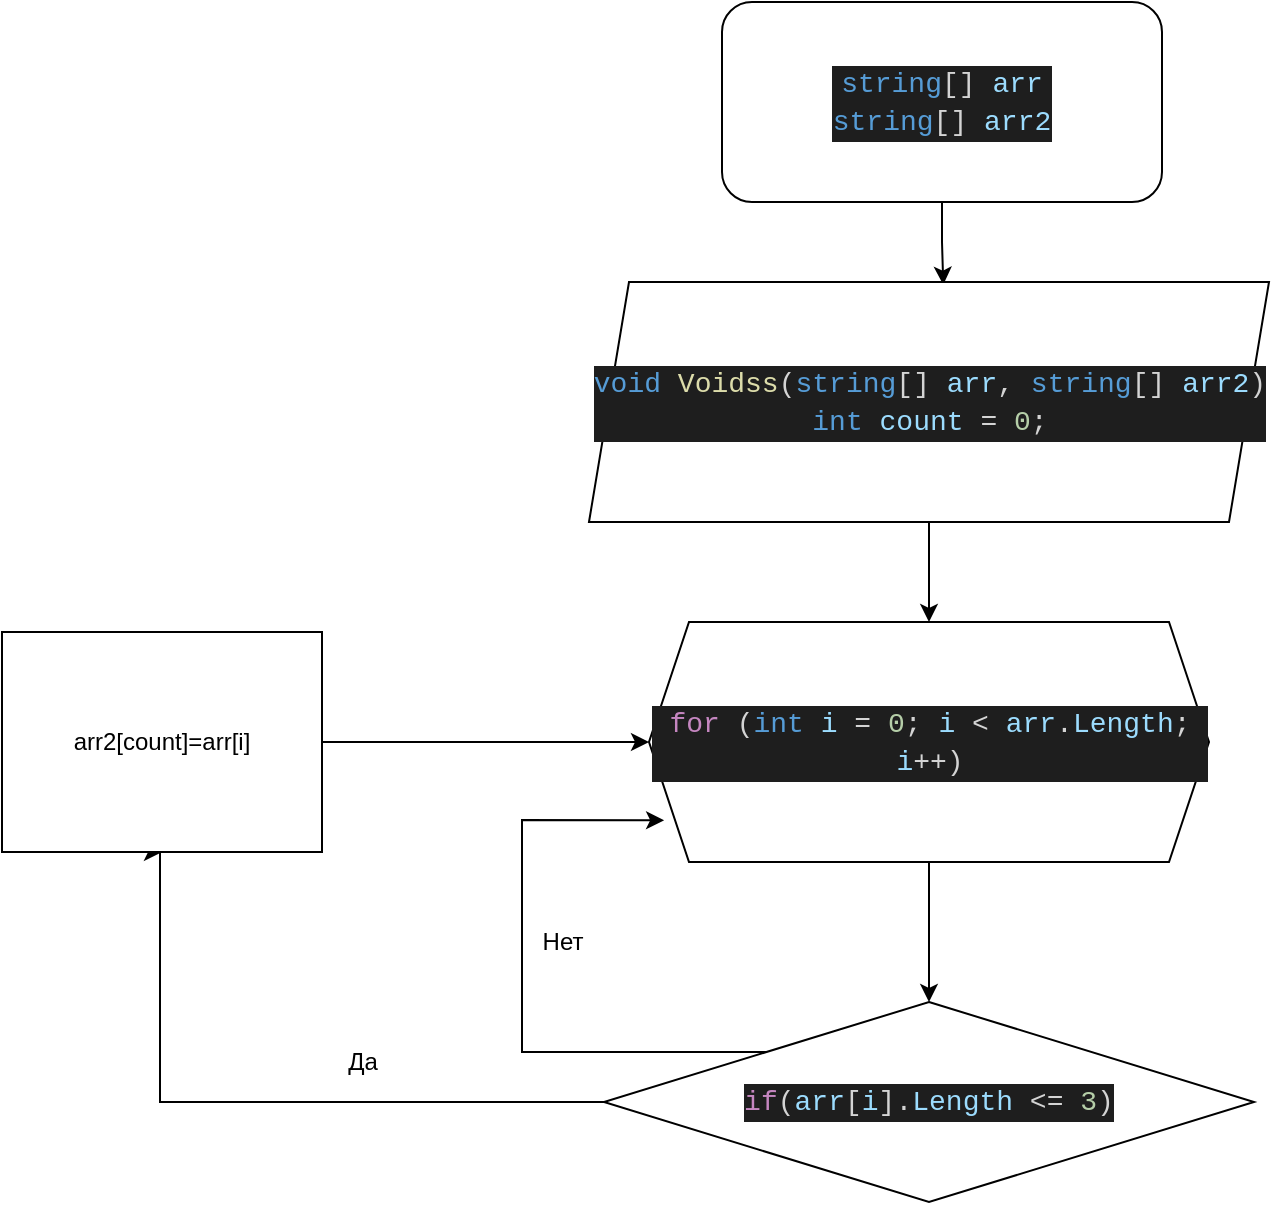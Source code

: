 <mxfile version="20.6.0" type="device"><diagram id="d6uzdM5o8gq9ZqP-UfZo" name="Страница 1"><mxGraphModel dx="1242" dy="657" grid="1" gridSize="10" guides="1" tooltips="1" connect="1" arrows="1" fold="1" page="1" pageScale="1" pageWidth="827" pageHeight="1169" math="0" shadow="0"><root><mxCell id="0"/><mxCell id="1" parent="0"/><mxCell id="F6dWiYXMamgCLAVHdz9P-3" style="edgeStyle=orthogonalEdgeStyle;rounded=0;orthogonalLoop=1;jettySize=auto;html=1;entryX=0.521;entryY=0.011;entryDx=0;entryDy=0;entryPerimeter=0;" edge="1" parent="1" source="F6dWiYXMamgCLAVHdz9P-1" target="F6dWiYXMamgCLAVHdz9P-2"><mxGeometry relative="1" as="geometry"/></mxCell><mxCell id="F6dWiYXMamgCLAVHdz9P-1" value="&lt;div style=&quot;color: rgb(212, 212, 212); background-color: rgb(30, 30, 30); font-family: Consolas, &amp;quot;Courier New&amp;quot;, monospace; font-size: 14px; line-height: 19px;&quot;&gt;&lt;span style=&quot;color: #569cd6;&quot;&gt;string&lt;/span&gt;[] &lt;span style=&quot;color: #9cdcfe;&quot;&gt;arr&lt;/span&gt;&lt;/div&gt;&lt;div style=&quot;color: rgb(212, 212, 212); background-color: rgb(30, 30, 30); font-family: Consolas, &amp;quot;Courier New&amp;quot;, monospace; font-size: 14px; line-height: 19px;&quot;&gt;&lt;div style=&quot;line-height: 19px;&quot;&gt;&lt;span style=&quot;color: #569cd6;&quot;&gt;string&lt;/span&gt;[] &lt;span style=&quot;color: #9cdcfe;&quot;&gt;arr2&lt;/span&gt;&lt;/div&gt;&lt;/div&gt;" style="rounded=1;whiteSpace=wrap;html=1;" vertex="1" parent="1"><mxGeometry x="430" y="40" width="220" height="100" as="geometry"/></mxCell><mxCell id="F6dWiYXMamgCLAVHdz9P-6" style="edgeStyle=orthogonalEdgeStyle;rounded=0;orthogonalLoop=1;jettySize=auto;html=1;entryX=0.5;entryY=0;entryDx=0;entryDy=0;" edge="1" parent="1" source="F6dWiYXMamgCLAVHdz9P-2" target="F6dWiYXMamgCLAVHdz9P-5"><mxGeometry relative="1" as="geometry"/></mxCell><mxCell id="F6dWiYXMamgCLAVHdz9P-2" value="&lt;div style=&quot;color: rgb(212, 212, 212); background-color: rgb(30, 30, 30); font-family: Consolas, &amp;quot;Courier New&amp;quot;, monospace; font-size: 14px; line-height: 19px;&quot;&gt;&lt;span style=&quot;color: rgb(86, 156, 214);&quot;&gt;void&lt;/span&gt;&amp;nbsp;&lt;span style=&quot;color: rgb(220, 220, 170);&quot;&gt;Voidss&lt;/span&gt;(&lt;span style=&quot;color: rgb(86, 156, 214);&quot;&gt;string&lt;/span&gt;[]&amp;nbsp;&lt;span style=&quot;color: rgb(156, 220, 254);&quot;&gt;arr&lt;/span&gt;,&amp;nbsp;&lt;span style=&quot;color: rgb(86, 156, 214);&quot;&gt;string&lt;/span&gt;[]&amp;nbsp;&lt;span style=&quot;color: rgb(156, 220, 254);&quot;&gt;arr2&lt;/span&gt;)&lt;br&gt;&lt;/div&gt;&lt;div style=&quot;color: rgb(212, 212, 212); background-color: rgb(30, 30, 30); font-family: Consolas, &amp;quot;Courier New&amp;quot;, monospace; font-size: 14px; line-height: 19px;&quot;&gt;&lt;div style=&quot;line-height: 19px;&quot;&gt;&lt;span style=&quot;color: #569cd6;&quot;&gt;int&lt;/span&gt; &lt;span style=&quot;color: #9cdcfe;&quot;&gt;count&lt;/span&gt; = &lt;span style=&quot;color: #b5cea8;&quot;&gt;0&lt;/span&gt;;&lt;/div&gt;&lt;/div&gt;" style="shape=parallelogram;perimeter=parallelogramPerimeter;whiteSpace=wrap;html=1;fixedSize=1;" vertex="1" parent="1"><mxGeometry x="363.5" y="180" width="340" height="120" as="geometry"/></mxCell><mxCell id="F6dWiYXMamgCLAVHdz9P-12" style="edgeStyle=orthogonalEdgeStyle;rounded=0;orthogonalLoop=1;jettySize=auto;html=1;entryX=0.5;entryY=0;entryDx=0;entryDy=0;" edge="1" parent="1" source="F6dWiYXMamgCLAVHdz9P-5" target="F6dWiYXMamgCLAVHdz9P-7"><mxGeometry relative="1" as="geometry"/></mxCell><mxCell id="F6dWiYXMamgCLAVHdz9P-5" value="&lt;div style=&quot;color: rgb(212, 212, 212); background-color: rgb(30, 30, 30); font-family: Consolas, &amp;quot;Courier New&amp;quot;, monospace; font-size: 14px; line-height: 19px;&quot;&gt;&lt;div style=&quot;line-height: 19px;&quot;&gt;&lt;span style=&quot;color: #c586c0;&quot;&gt;for&lt;/span&gt; (&lt;span style=&quot;color: #569cd6;&quot;&gt;int&lt;/span&gt; &lt;span style=&quot;color: #9cdcfe;&quot;&gt;i&lt;/span&gt; = &lt;span style=&quot;color: #b5cea8;&quot;&gt;0&lt;/span&gt;; &lt;span style=&quot;color: #9cdcfe;&quot;&gt;i&lt;/span&gt; &amp;lt; &lt;span style=&quot;color: #9cdcfe;&quot;&gt;arr&lt;/span&gt;.&lt;span style=&quot;color: #9cdcfe;&quot;&gt;Length&lt;/span&gt;; &lt;span style=&quot;color: #9cdcfe;&quot;&gt;i&lt;/span&gt;++)&lt;/div&gt;&lt;/div&gt;" style="shape=hexagon;perimeter=hexagonPerimeter2;whiteSpace=wrap;html=1;fixedSize=1;" vertex="1" parent="1"><mxGeometry x="393.5" y="350" width="280" height="120" as="geometry"/></mxCell><mxCell id="F6dWiYXMamgCLAVHdz9P-18" style="edgeStyle=orthogonalEdgeStyle;rounded=0;orthogonalLoop=1;jettySize=auto;html=1;entryX=0.5;entryY=1;entryDx=0;entryDy=0;" edge="1" parent="1" source="F6dWiYXMamgCLAVHdz9P-7" target="F6dWiYXMamgCLAVHdz9P-20"><mxGeometry relative="1" as="geometry"><mxPoint x="210.5" y="450" as="targetPoint"/><Array as="points"><mxPoint x="149" y="590"/></Array></mxGeometry></mxCell><mxCell id="F6dWiYXMamgCLAVHdz9P-7" value="&lt;div style=&quot;color: rgb(212, 212, 212); background-color: rgb(30, 30, 30); font-family: Consolas, &amp;quot;Courier New&amp;quot;, monospace; font-size: 14px; line-height: 19px;&quot;&gt;&lt;span style=&quot;color: #c586c0;&quot;&gt;if&lt;/span&gt;(&lt;span style=&quot;color: #9cdcfe;&quot;&gt;arr&lt;/span&gt;[&lt;span style=&quot;color: #9cdcfe;&quot;&gt;i&lt;/span&gt;].&lt;span style=&quot;color: #9cdcfe;&quot;&gt;Length&lt;/span&gt; &amp;lt;= &lt;span style=&quot;color: #b5cea8;&quot;&gt;3&lt;/span&gt;)&lt;/div&gt;" style="rhombus;whiteSpace=wrap;html=1;" vertex="1" parent="1"><mxGeometry x="371" y="540" width="325" height="100" as="geometry"/></mxCell><mxCell id="F6dWiYXMamgCLAVHdz9P-15" value="" style="endArrow=classic;html=1;rounded=0;entryX=0.027;entryY=0.826;entryDx=0;entryDy=0;entryPerimeter=0;exitX=0;exitY=0;exitDx=0;exitDy=0;" edge="1" parent="1" source="F6dWiYXMamgCLAVHdz9P-7" target="F6dWiYXMamgCLAVHdz9P-5"><mxGeometry width="50" height="50" relative="1" as="geometry"><mxPoint x="330" y="560" as="sourcePoint"/><mxPoint x="330" y="450" as="targetPoint"/><Array as="points"><mxPoint x="330" y="565"/><mxPoint x="330" y="449"/></Array></mxGeometry></mxCell><mxCell id="F6dWiYXMamgCLAVHdz9P-16" value="Нет&lt;br&gt;" style="text;html=1;align=center;verticalAlign=middle;resizable=0;points=[];autosize=1;strokeColor=none;fillColor=none;" vertex="1" parent="1"><mxGeometry x="330" y="495" width="40" height="30" as="geometry"/></mxCell><mxCell id="F6dWiYXMamgCLAVHdz9P-21" style="edgeStyle=orthogonalEdgeStyle;rounded=0;orthogonalLoop=1;jettySize=auto;html=1;entryX=0;entryY=0.5;entryDx=0;entryDy=0;" edge="1" parent="1" source="F6dWiYXMamgCLAVHdz9P-20" target="F6dWiYXMamgCLAVHdz9P-5"><mxGeometry relative="1" as="geometry"/></mxCell><mxCell id="F6dWiYXMamgCLAVHdz9P-20" value="arr2[count]=arr[i]" style="rounded=0;whiteSpace=wrap;html=1;" vertex="1" parent="1"><mxGeometry x="70" y="355" width="160" height="110" as="geometry"/></mxCell><mxCell id="F6dWiYXMamgCLAVHdz9P-22" value="Да&lt;br&gt;" style="text;html=1;align=center;verticalAlign=middle;resizable=0;points=[];autosize=1;strokeColor=none;fillColor=none;" vertex="1" parent="1"><mxGeometry x="230" y="555" width="40" height="30" as="geometry"/></mxCell></root></mxGraphModel></diagram></mxfile>